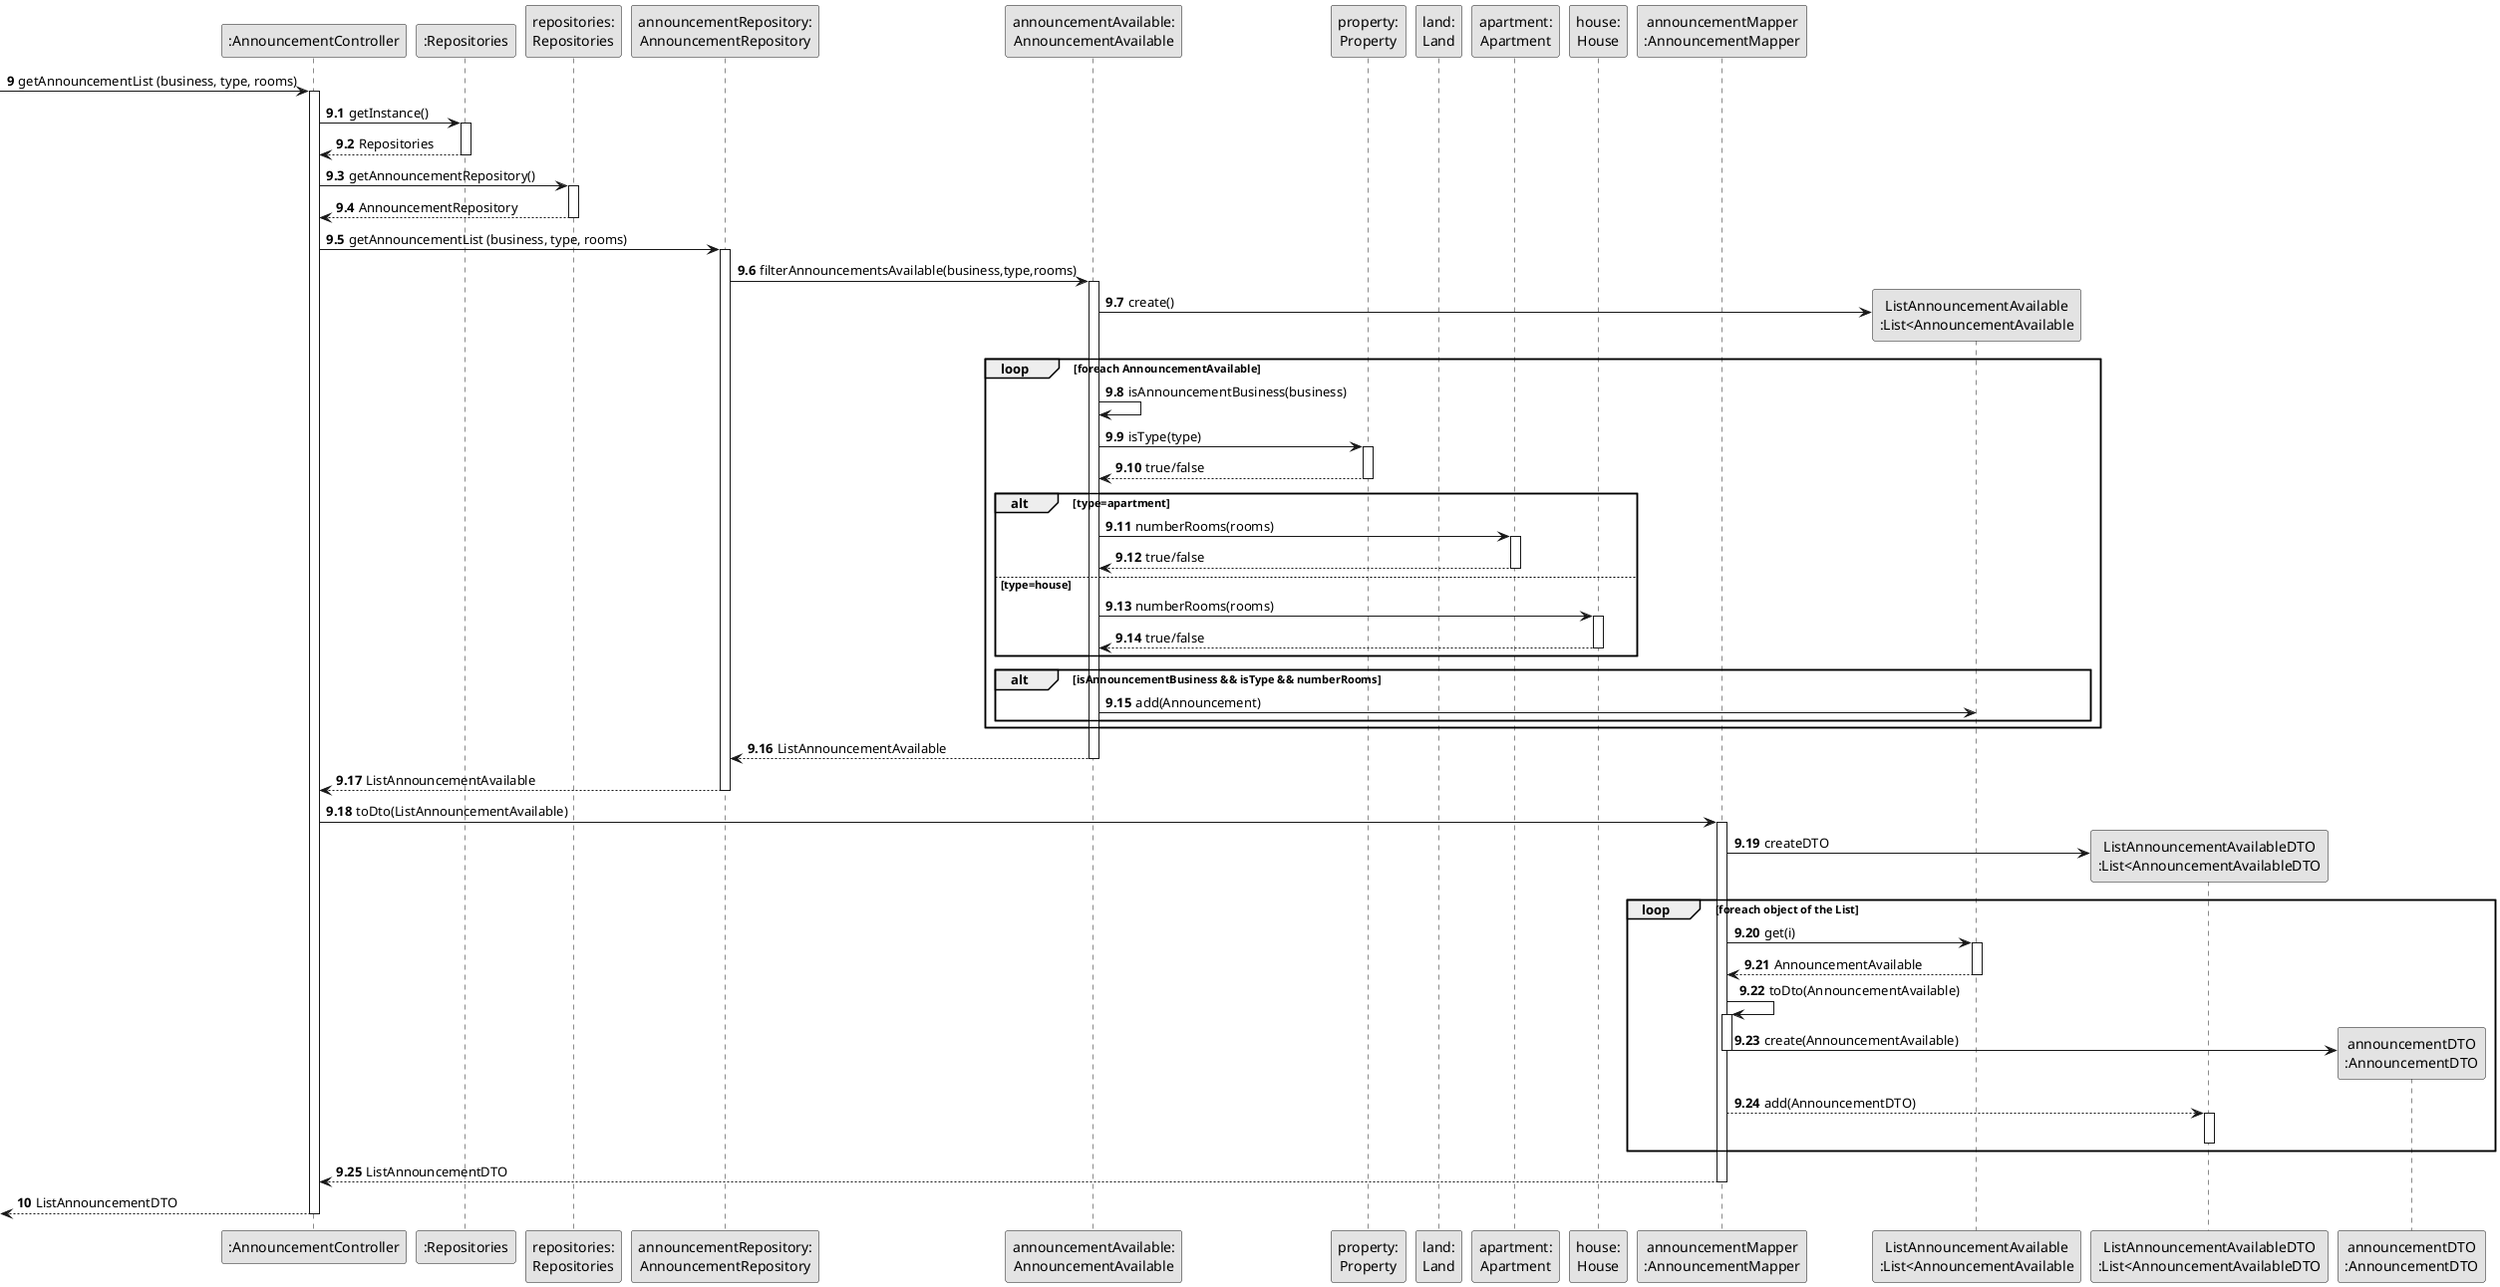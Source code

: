 @startuml
skinparam monochrome true
skinparam packageStyle rectangle
skinparam shadowing false

participant ":AnnouncementController" as CTRL
participant ":Repositories" as REPO
participant "repositories:\nRepositories" as rep
participant "announcementRepository:\nAnnouncementRepository" as AnnouncementRepo
participant "announcementAvailable:\nAnnouncementAvailable" as Announcement

participant "property:\nProperty" as prop
participant "land:\nLand" as land
participant "apartment:\nApartment" as apart
participant "house:\nHouse" as house


participant "announcementMapper\n:AnnouncementMapper" as announcementMapper

participant "ListAnnouncementAvailable\n:List<AnnouncementAvailable" as List
participant "ListAnnouncementAvailableDTO\n:List<AnnouncementAvailableDTO" as ListDTO

participant "announcementDTO\n:AnnouncementDTO" as announcementDTO


autonumber 9
-> CTRL : getAnnouncementList (business, type, rooms)
            activate CTRL
autonumber 9.1

                CTRL -> REPO: getInstance()
                  activate REPO

                REPO --> CTRL : Repositories
                deactivate REPO

                CTRL -> rep: getAnnouncementRepository()
                            activate rep

                rep --> CTRL : AnnouncementRepository
                deactivate rep

                CTRL -> AnnouncementRepo: getAnnouncementList (business, type, rooms)
                activate AnnouncementRepo



                         AnnouncementRepo -> Announcement: filterAnnouncementsAvailable(business,type,rooms)

                         activate Announcement


                         Announcement->List**:create()

                         loop foreach AnnouncementAvailable

                             Announcement -> Announcement : isAnnouncementBusiness(business)

                            Announcement -> prop : isType(type)


                            activate prop

                            prop --> Announcement : true/false

                            deactivate

                            alt type=apartment

                                Announcement -> apart : numberRooms(rooms)
                                activate apart

                                apart --> Announcement : true/false

                                deactivate apart
                                else type=house
                                    Announcement -> house : numberRooms(rooms)
                                    activate house

                                    house --> Announcement : true/false

                                    deactivate house
                            end

                            alt isAnnouncementBusiness && isType && numberRooms
                                Announcement-> List: add(Announcement)
                            end

                            end

                            Announcement --> AnnouncementRepo : ListAnnouncementAvailable
                            deactivate Announcement

                            AnnouncementRepo --> CTRL : ListAnnouncementAvailable
                            deactivate AnnouncementRepo



                           CTRL -> announcementMapper:toDto(ListAnnouncementAvailable)
                            activate announcementMapper

                                announcementMapper->ListDTO**:createDTO
                                loop foreach object of the List
                                announcementMapper -> List : get(i)
                                activate List
                                List --> announcementMapper : AnnouncementAvailable
                                deactivate List

                                announcementMapper -> announcementMapper : toDto(AnnouncementAvailable)
                                activate announcementMapper
                                announcementMapper-> announcementDTO** : create(AnnouncementAvailable)
                                deactivate
                                announcementMapper --> ListDTO : add(AnnouncementDTO)
                                activate ListDTO
                                deactivate

                                end



                                announcementMapper --> CTRL : ListAnnouncementDTO
                            deactivate
                         deactivate Announcement


                deactivate AnnouncementRepo

autonumber 10

            <-- CTRL : ListAnnouncementDTO
            deactivate CTRL

@enduml